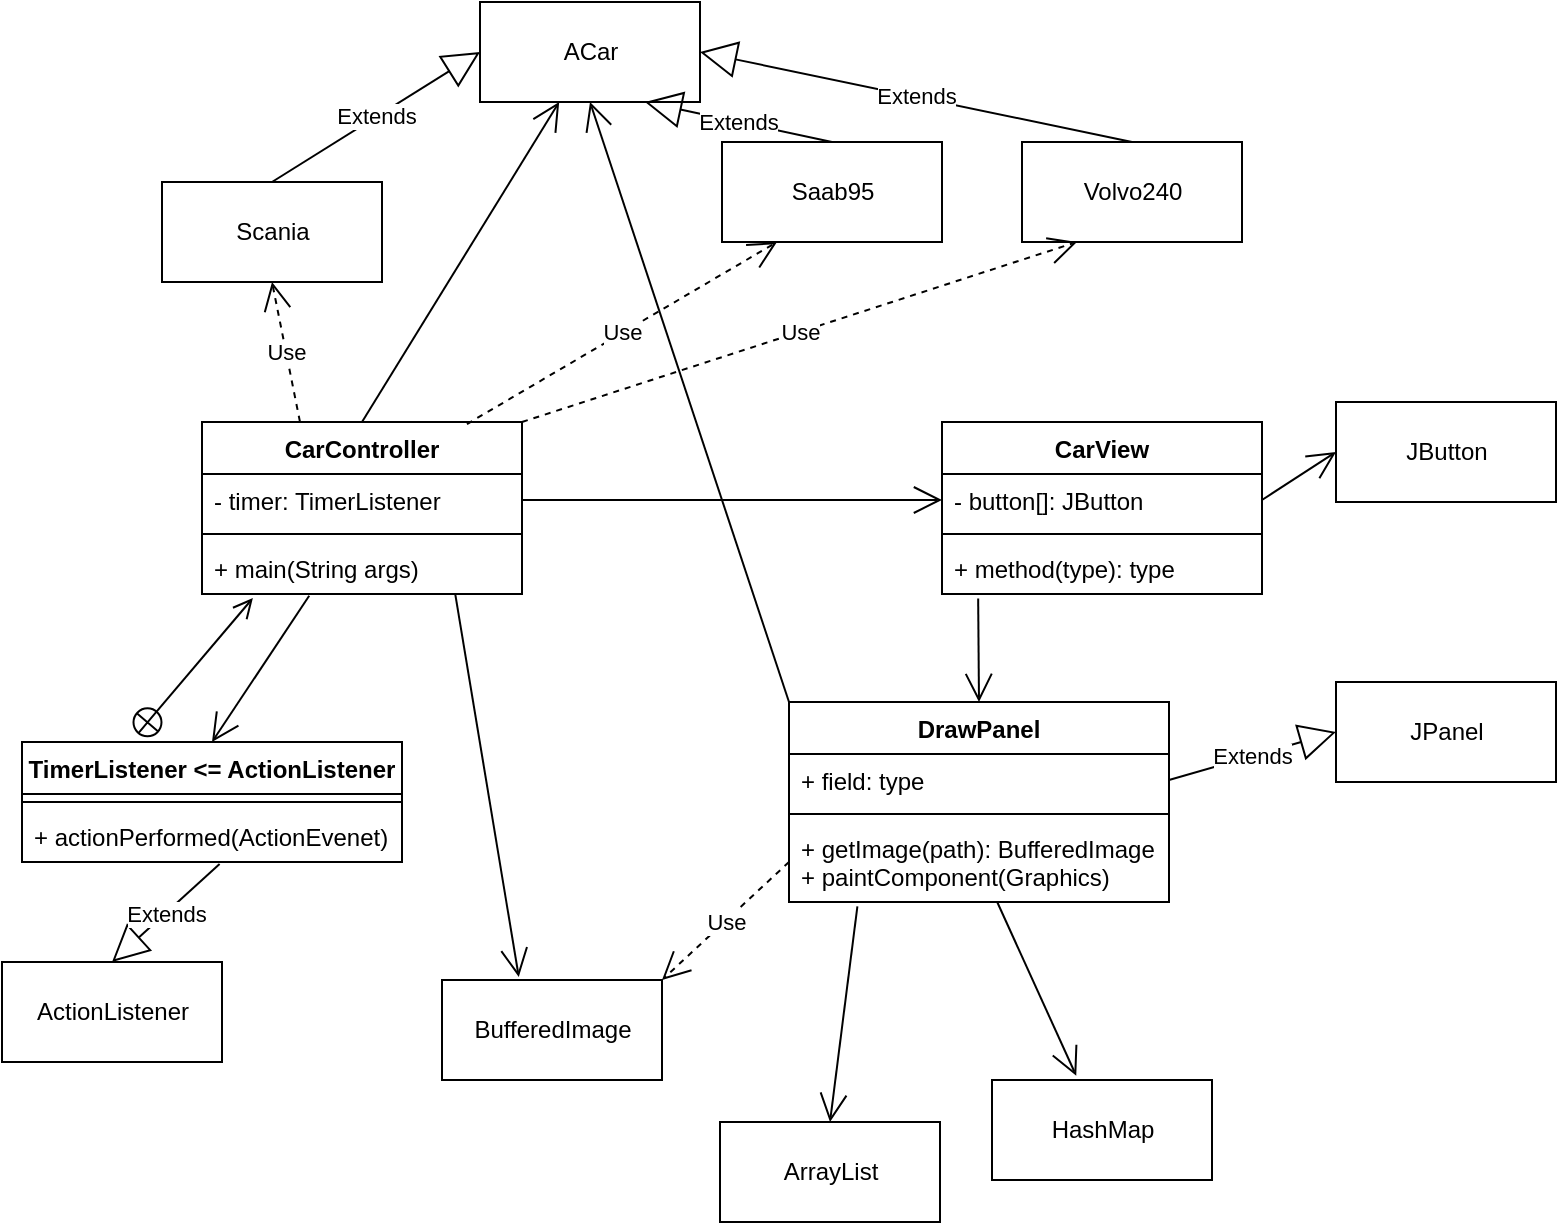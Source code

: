 <mxfile version="13.10.4" type="google"><diagram id="ecA78nppTtvyXu002oNl" name="Page-1"><mxGraphModel dx="1221" dy="682" grid="1" gridSize="10" guides="1" tooltips="1" connect="1" arrows="1" fold="1" page="1" pageScale="1" pageWidth="827" pageHeight="1169" math="0" shadow="0"><root><mxCell id="0"/><mxCell id="1" parent="0"/><mxCell id="T7uT3LDMt8vaUPLxzDxL-1" value="Scania" style="html=1;" parent="1" vertex="1"><mxGeometry x="130" y="110" width="110" height="50" as="geometry"/></mxCell><mxCell id="T7uT3LDMt8vaUPLxzDxL-2" value="Saab95" style="html=1;" parent="1" vertex="1"><mxGeometry x="410" y="90" width="110" height="50" as="geometry"/></mxCell><mxCell id="T7uT3LDMt8vaUPLxzDxL-3" value="Volvo240" style="html=1;" parent="1" vertex="1"><mxGeometry x="560" y="90" width="110" height="50" as="geometry"/></mxCell><mxCell id="T7uT3LDMt8vaUPLxzDxL-4" value="CarController" style="swimlane;fontStyle=1;align=center;verticalAlign=top;childLayout=stackLayout;horizontal=1;startSize=26;horizontalStack=0;resizeParent=1;resizeParentMax=0;resizeLast=0;collapsible=1;marginBottom=0;" parent="1" vertex="1"><mxGeometry x="150" y="230" width="160" height="86" as="geometry"/></mxCell><mxCell id="T7uT3LDMt8vaUPLxzDxL-5" value="- timer: TimerListener" style="text;strokeColor=none;fillColor=none;align=left;verticalAlign=top;spacingLeft=4;spacingRight=4;overflow=hidden;rotatable=0;points=[[0,0.5],[1,0.5]];portConstraint=eastwest;" parent="T7uT3LDMt8vaUPLxzDxL-4" vertex="1"><mxGeometry y="26" width="160" height="26" as="geometry"/></mxCell><mxCell id="T7uT3LDMt8vaUPLxzDxL-6" value="" style="line;strokeWidth=1;fillColor=none;align=left;verticalAlign=middle;spacingTop=-1;spacingLeft=3;spacingRight=3;rotatable=0;labelPosition=right;points=[];portConstraint=eastwest;" parent="T7uT3LDMt8vaUPLxzDxL-4" vertex="1"><mxGeometry y="52" width="160" height="8" as="geometry"/></mxCell><mxCell id="T7uT3LDMt8vaUPLxzDxL-7" value="+ main(String args)&#10;" style="text;strokeColor=none;fillColor=none;align=left;verticalAlign=top;spacingLeft=4;spacingRight=4;overflow=hidden;rotatable=0;points=[[0,0.5],[1,0.5]];portConstraint=eastwest;" parent="T7uT3LDMt8vaUPLxzDxL-4" vertex="1"><mxGeometry y="60" width="160" height="26" as="geometry"/></mxCell><mxCell id="T7uT3LDMt8vaUPLxzDxL-8" value="TimerListener &lt;= ActionListener" style="swimlane;fontStyle=1;align=center;verticalAlign=top;childLayout=stackLayout;horizontal=1;startSize=26;horizontalStack=0;resizeParent=1;resizeParentMax=0;resizeLast=0;collapsible=1;marginBottom=0;" parent="1" vertex="1"><mxGeometry x="60" y="390" width="190" height="60" as="geometry"/></mxCell><mxCell id="T7uT3LDMt8vaUPLxzDxL-10" value="" style="line;strokeWidth=1;fillColor=none;align=left;verticalAlign=middle;spacingTop=-1;spacingLeft=3;spacingRight=3;rotatable=0;labelPosition=right;points=[];portConstraint=eastwest;" parent="T7uT3LDMt8vaUPLxzDxL-8" vertex="1"><mxGeometry y="26" width="190" height="8" as="geometry"/></mxCell><mxCell id="T7uT3LDMt8vaUPLxzDxL-11" value="+ actionPerformed(ActionEvenet)" style="text;strokeColor=none;fillColor=none;align=left;verticalAlign=top;spacingLeft=4;spacingRight=4;overflow=hidden;rotatable=0;points=[[0,0.5],[1,0.5]];portConstraint=eastwest;" parent="T7uT3LDMt8vaUPLxzDxL-8" vertex="1"><mxGeometry y="34" width="190" height="26" as="geometry"/></mxCell><mxCell id="T7uT3LDMt8vaUPLxzDxL-12" value="CarView" style="swimlane;fontStyle=1;align=center;verticalAlign=top;childLayout=stackLayout;horizontal=1;startSize=26;horizontalStack=0;resizeParent=1;resizeParentMax=0;resizeLast=0;collapsible=1;marginBottom=0;" parent="1" vertex="1"><mxGeometry x="520" y="230" width="160" height="86" as="geometry"/></mxCell><mxCell id="T7uT3LDMt8vaUPLxzDxL-13" value="- button[]: JButton" style="text;strokeColor=none;fillColor=none;align=left;verticalAlign=top;spacingLeft=4;spacingRight=4;overflow=hidden;rotatable=0;points=[[0,0.5],[1,0.5]];portConstraint=eastwest;" parent="T7uT3LDMt8vaUPLxzDxL-12" vertex="1"><mxGeometry y="26" width="160" height="26" as="geometry"/></mxCell><mxCell id="T7uT3LDMt8vaUPLxzDxL-14" value="" style="line;strokeWidth=1;fillColor=none;align=left;verticalAlign=middle;spacingTop=-1;spacingLeft=3;spacingRight=3;rotatable=0;labelPosition=right;points=[];portConstraint=eastwest;" parent="T7uT3LDMt8vaUPLxzDxL-12" vertex="1"><mxGeometry y="52" width="160" height="8" as="geometry"/></mxCell><mxCell id="T7uT3LDMt8vaUPLxzDxL-15" value="+ method(type): type" style="text;strokeColor=none;fillColor=none;align=left;verticalAlign=top;spacingLeft=4;spacingRight=4;overflow=hidden;rotatable=0;points=[[0,0.5],[1,0.5]];portConstraint=eastwest;" parent="T7uT3LDMt8vaUPLxzDxL-12" vertex="1"><mxGeometry y="60" width="160" height="26" as="geometry"/></mxCell><mxCell id="T7uT3LDMt8vaUPLxzDxL-16" value="DrawPanel" style="swimlane;fontStyle=1;align=center;verticalAlign=top;childLayout=stackLayout;horizontal=1;startSize=26;horizontalStack=0;resizeParent=1;resizeParentMax=0;resizeLast=0;collapsible=1;marginBottom=0;" parent="1" vertex="1"><mxGeometry x="443.5" y="370" width="190" height="100" as="geometry"/></mxCell><mxCell id="T7uT3LDMt8vaUPLxzDxL-17" value="+ field: type" style="text;strokeColor=none;fillColor=none;align=left;verticalAlign=top;spacingLeft=4;spacingRight=4;overflow=hidden;rotatable=0;points=[[0,0.5],[1,0.5]];portConstraint=eastwest;" parent="T7uT3LDMt8vaUPLxzDxL-16" vertex="1"><mxGeometry y="26" width="190" height="26" as="geometry"/></mxCell><mxCell id="T7uT3LDMt8vaUPLxzDxL-18" value="" style="line;strokeWidth=1;fillColor=none;align=left;verticalAlign=middle;spacingTop=-1;spacingLeft=3;spacingRight=3;rotatable=0;labelPosition=right;points=[];portConstraint=eastwest;" parent="T7uT3LDMt8vaUPLxzDxL-16" vertex="1"><mxGeometry y="52" width="190" height="8" as="geometry"/></mxCell><mxCell id="T7uT3LDMt8vaUPLxzDxL-19" value="+ getImage(path): BufferedImage&#10;+ paintComponent(Graphics)" style="text;strokeColor=none;fillColor=none;align=left;verticalAlign=top;spacingLeft=4;spacingRight=4;overflow=hidden;rotatable=0;points=[[0,0.5],[1,0.5]];portConstraint=eastwest;" parent="T7uT3LDMt8vaUPLxzDxL-16" vertex="1"><mxGeometry y="60" width="190" height="40" as="geometry"/></mxCell><mxCell id="T7uT3LDMt8vaUPLxzDxL-20" value="ACar" style="html=1;" parent="1" vertex="1"><mxGeometry x="289" y="20" width="110" height="50" as="geometry"/></mxCell><mxCell id="T7uT3LDMt8vaUPLxzDxL-21" value="Extends" style="endArrow=block;endSize=16;endFill=0;html=1;exitX=0.5;exitY=0;exitDx=0;exitDy=0;entryX=0;entryY=0.5;entryDx=0;entryDy=0;" parent="1" source="T7uT3LDMt8vaUPLxzDxL-1" target="T7uT3LDMt8vaUPLxzDxL-20" edge="1"><mxGeometry width="160" relative="1" as="geometry"><mxPoint x="260" y="50" as="sourcePoint"/><mxPoint x="100" y="50" as="targetPoint"/></mxGeometry></mxCell><mxCell id="T7uT3LDMt8vaUPLxzDxL-22" value="Extends" style="endArrow=block;endSize=16;endFill=0;html=1;exitX=0.5;exitY=0;exitDx=0;exitDy=0;entryX=0.75;entryY=1;entryDx=0;entryDy=0;" parent="1" source="T7uT3LDMt8vaUPLxzDxL-2" target="T7uT3LDMt8vaUPLxzDxL-20" edge="1"><mxGeometry width="160" relative="1" as="geometry"><mxPoint x="650" y="20" as="sourcePoint"/><mxPoint x="490" y="20" as="targetPoint"/></mxGeometry></mxCell><mxCell id="T7uT3LDMt8vaUPLxzDxL-23" value="Extends" style="endArrow=block;endSize=16;endFill=0;html=1;exitX=0.5;exitY=0;exitDx=0;exitDy=0;entryX=1;entryY=0.5;entryDx=0;entryDy=0;" parent="1" source="T7uT3LDMt8vaUPLxzDxL-3" target="T7uT3LDMt8vaUPLxzDxL-20" edge="1"><mxGeometry width="160" relative="1" as="geometry"><mxPoint x="690" y="40" as="sourcePoint"/><mxPoint x="410" y="40" as="targetPoint"/></mxGeometry></mxCell><mxCell id="T7uT3LDMt8vaUPLxzDxL-24" value="" style="endArrow=open;startArrow=circlePlus;endFill=0;startFill=0;endSize=8;html=1;exitX=0.303;exitY=-0.062;exitDx=0;exitDy=0;exitPerimeter=0;entryX=0.159;entryY=1.079;entryDx=0;entryDy=0;entryPerimeter=0;" parent="1" source="T7uT3LDMt8vaUPLxzDxL-8" target="T7uT3LDMt8vaUPLxzDxL-7" edge="1"><mxGeometry width="160" relative="1" as="geometry"><mxPoint x="190" y="330" as="sourcePoint"/><mxPoint x="50" y="350" as="targetPoint"/></mxGeometry></mxCell><mxCell id="T7uT3LDMt8vaUPLxzDxL-25" value="JPanel" style="html=1;" parent="1" vertex="1"><mxGeometry x="717" y="360" width="110" height="50" as="geometry"/></mxCell><mxCell id="T7uT3LDMt8vaUPLxzDxL-27" value="ActionListener" style="html=1;" parent="1" vertex="1"><mxGeometry x="50" y="500" width="110" height="50" as="geometry"/></mxCell><mxCell id="T7uT3LDMt8vaUPLxzDxL-34" value="" style="endArrow=open;endFill=1;endSize=12;html=1;exitX=0.5;exitY=0;exitDx=0;exitDy=0;" parent="1" source="T7uT3LDMt8vaUPLxzDxL-4" target="T7uT3LDMt8vaUPLxzDxL-20" edge="1"><mxGeometry width="160" relative="1" as="geometry"><mxPoint x="540" y="260" as="sourcePoint"/><mxPoint x="380" y="260" as="targetPoint"/></mxGeometry></mxCell><mxCell id="T7uT3LDMt8vaUPLxzDxL-36" value="JButton" style="html=1;" parent="1" vertex="1"><mxGeometry x="717" y="220" width="110" height="50" as="geometry"/></mxCell><mxCell id="T7uT3LDMt8vaUPLxzDxL-39" value="" style="endArrow=open;endFill=1;endSize=12;html=1;exitX=0;exitY=0;exitDx=0;exitDy=0;entryX=0.5;entryY=1;entryDx=0;entryDy=0;" parent="1" source="T7uT3LDMt8vaUPLxzDxL-16" target="T7uT3LDMt8vaUPLxzDxL-20" edge="1"><mxGeometry width="160" relative="1" as="geometry"><mxPoint x="540" y="310" as="sourcePoint"/><mxPoint x="380" y="310" as="targetPoint"/></mxGeometry></mxCell><mxCell id="T7uT3LDMt8vaUPLxzDxL-40" value="BufferedImage" style="html=1;" parent="1" vertex="1"><mxGeometry x="270" y="509" width="110" height="50" as="geometry"/></mxCell><mxCell id="T7uT3LDMt8vaUPLxzDxL-41" value="HashMap" style="html=1;" parent="1" vertex="1"><mxGeometry x="545" y="559" width="110" height="50" as="geometry"/></mxCell><mxCell id="T7uT3LDMt8vaUPLxzDxL-42" value="ArrayList" style="html=1;" parent="1" vertex="1"><mxGeometry x="409" y="580" width="110" height="50" as="geometry"/></mxCell><mxCell id="T7uT3LDMt8vaUPLxzDxL-47" value="Use" style="endArrow=open;endSize=12;dashed=1;html=1;exitX=0.306;exitY=-0.002;exitDx=0;exitDy=0;entryX=0.5;entryY=1;entryDx=0;entryDy=0;exitPerimeter=0;" parent="1" source="T7uT3LDMt8vaUPLxzDxL-4" target="T7uT3LDMt8vaUPLxzDxL-1" edge="1"><mxGeometry width="160" relative="1" as="geometry"><mxPoint x="220" y="190" as="sourcePoint"/><mxPoint x="60" y="190" as="targetPoint"/></mxGeometry></mxCell><mxCell id="T7uT3LDMt8vaUPLxzDxL-48" value="Use" style="endArrow=open;endSize=12;dashed=1;html=1;exitX=0.828;exitY=0.012;exitDx=0;exitDy=0;entryX=0.25;entryY=1;entryDx=0;entryDy=0;exitPerimeter=0;" parent="1" source="T7uT3LDMt8vaUPLxzDxL-4" target="T7uT3LDMt8vaUPLxzDxL-2" edge="1"><mxGeometry width="160" relative="1" as="geometry"><mxPoint x="700" y="30" as="sourcePoint"/><mxPoint x="540" y="30" as="targetPoint"/></mxGeometry></mxCell><mxCell id="T7uT3LDMt8vaUPLxzDxL-49" value="Use" style="endArrow=open;endSize=12;dashed=1;html=1;exitX=1;exitY=0;exitDx=0;exitDy=0;entryX=0.25;entryY=1;entryDx=0;entryDy=0;" parent="1" source="T7uT3LDMt8vaUPLxzDxL-4" target="T7uT3LDMt8vaUPLxzDxL-3" edge="1"><mxGeometry width="160" relative="1" as="geometry"><mxPoint x="730" y="30" as="sourcePoint"/><mxPoint x="570" y="30" as="targetPoint"/></mxGeometry></mxCell><mxCell id="T7uT3LDMt8vaUPLxzDxL-35" value="" style="endArrow=open;endFill=1;endSize=12;html=1;exitX=1;exitY=0.5;exitDx=0;exitDy=0;entryX=0;entryY=0.5;entryDx=0;entryDy=0;" parent="1" source="T7uT3LDMt8vaUPLxzDxL-5" target="T7uT3LDMt8vaUPLxzDxL-13" edge="1"><mxGeometry width="160" relative="1" as="geometry"><mxPoint x="550" y="330" as="sourcePoint"/><mxPoint x="390" y="330" as="targetPoint"/></mxGeometry></mxCell><mxCell id="T7uT3LDMt8vaUPLxzDxL-37" value="" style="endArrow=open;endFill=1;endSize=12;html=1;exitX=1;exitY=0.5;exitDx=0;exitDy=0;entryX=0;entryY=0.5;entryDx=0;entryDy=0;" parent="1" source="T7uT3LDMt8vaUPLxzDxL-13" target="T7uT3LDMt8vaUPLxzDxL-36" edge="1"><mxGeometry width="160" relative="1" as="geometry"><mxPoint x="830" y="150" as="sourcePoint"/><mxPoint x="670" y="150" as="targetPoint"/></mxGeometry></mxCell><mxCell id="T7uT3LDMt8vaUPLxzDxL-26" value="Extends" style="endArrow=block;endSize=16;endFill=0;html=1;exitX=1;exitY=0.5;exitDx=0;exitDy=0;entryX=0;entryY=0.5;entryDx=0;entryDy=0;" parent="1" source="T7uT3LDMt8vaUPLxzDxL-17" target="T7uT3LDMt8vaUPLxzDxL-25" edge="1"><mxGeometry width="160" relative="1" as="geometry"><mxPoint x="860" y="350" as="sourcePoint"/><mxPoint x="700" y="350" as="targetPoint"/></mxGeometry></mxCell><mxCell id="T7uT3LDMt8vaUPLxzDxL-44" value="" style="endArrow=open;endFill=1;endSize=12;html=1;entryX=0.383;entryY=-0.042;entryDx=0;entryDy=0;entryPerimeter=0;" parent="1" source="T7uT3LDMt8vaUPLxzDxL-19" target="T7uT3LDMt8vaUPLxzDxL-41" edge="1"><mxGeometry width="160" relative="1" as="geometry"><mxPoint x="460" y="510" as="sourcePoint"/><mxPoint x="300" y="510" as="targetPoint"/></mxGeometry></mxCell><mxCell id="T7uT3LDMt8vaUPLxzDxL-43" value="" style="endArrow=open;endFill=1;endSize=12;html=1;exitX=0.18;exitY=1.054;exitDx=0;exitDy=0;entryX=0.5;entryY=0;entryDx=0;entryDy=0;exitPerimeter=0;" parent="1" source="T7uT3LDMt8vaUPLxzDxL-19" target="T7uT3LDMt8vaUPLxzDxL-42" edge="1"><mxGeometry width="160" relative="1" as="geometry"><mxPoint x="580" y="510" as="sourcePoint"/><mxPoint x="420" y="510" as="targetPoint"/></mxGeometry></mxCell><mxCell id="T7uT3LDMt8vaUPLxzDxL-45" value="Use" style="endArrow=open;endSize=12;dashed=1;html=1;exitX=0;exitY=0.5;exitDx=0;exitDy=0;entryX=1;entryY=0;entryDx=0;entryDy=0;" parent="1" source="T7uT3LDMt8vaUPLxzDxL-19" target="T7uT3LDMt8vaUPLxzDxL-40" edge="1"><mxGeometry width="160" relative="1" as="geometry"><mxPoint x="760" y="500" as="sourcePoint"/><mxPoint x="600" y="500" as="targetPoint"/></mxGeometry></mxCell><mxCell id="T7uT3LDMt8vaUPLxzDxL-38" value="" style="endArrow=open;endFill=1;endSize=12;html=1;exitX=0.113;exitY=1.086;exitDx=0;exitDy=0;entryX=0.5;entryY=0;entryDx=0;entryDy=0;exitPerimeter=0;" parent="1" source="T7uT3LDMt8vaUPLxzDxL-15" target="T7uT3LDMt8vaUPLxzDxL-16" edge="1"><mxGeometry width="160" relative="1" as="geometry"><mxPoint x="500" y="340" as="sourcePoint"/><mxPoint x="340" y="340" as="targetPoint"/></mxGeometry></mxCell><mxCell id="T7uT3LDMt8vaUPLxzDxL-46" value="" style="endArrow=open;endFill=1;endSize=12;html=1;entryX=0.349;entryY=-0.031;entryDx=0;entryDy=0;entryPerimeter=0;exitX=0.791;exitY=0.989;exitDx=0;exitDy=0;exitPerimeter=0;" parent="1" source="T7uT3LDMt8vaUPLxzDxL-7" target="T7uT3LDMt8vaUPLxzDxL-40" edge="1"><mxGeometry width="160" relative="1" as="geometry"><mxPoint x="380" y="470" as="sourcePoint"/><mxPoint x="310" y="500" as="targetPoint"/></mxGeometry></mxCell><mxCell id="T7uT3LDMt8vaUPLxzDxL-28" value="Extends" style="endArrow=block;endSize=16;endFill=0;html=1;exitX=0.52;exitY=1.038;exitDx=0;exitDy=0;entryX=0.5;entryY=0;entryDx=0;entryDy=0;exitPerimeter=0;" parent="1" source="T7uT3LDMt8vaUPLxzDxL-11" target="T7uT3LDMt8vaUPLxzDxL-27" edge="1"><mxGeometry width="160" relative="1" as="geometry"><mxPoint x="250" y="490" as="sourcePoint"/><mxPoint x="90" y="490" as="targetPoint"/></mxGeometry></mxCell><mxCell id="T7uT3LDMt8vaUPLxzDxL-29" value="" style="endArrow=open;endFill=1;endSize=12;html=1;exitX=0.335;exitY=1.034;exitDx=0;exitDy=0;entryX=0.5;entryY=0;entryDx=0;entryDy=0;exitPerimeter=0;" parent="1" source="T7uT3LDMt8vaUPLxzDxL-7" target="T7uT3LDMt8vaUPLxzDxL-8" edge="1"><mxGeometry width="160" relative="1" as="geometry"><mxPoint x="240" y="360" as="sourcePoint"/><mxPoint x="300" y="340" as="targetPoint"/></mxGeometry></mxCell></root></mxGraphModel></diagram></mxfile>